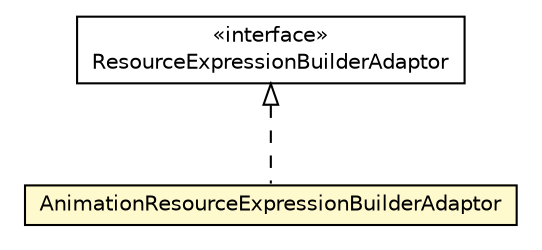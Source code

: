 #!/usr/local/bin/dot
#
# Class diagram 
# Generated by UMLGraph version 5.1 (http://www.umlgraph.org/)
#

digraph G {
	edge [fontname="Helvetica",fontsize=10,labelfontname="Helvetica",labelfontsize=10];
	node [fontname="Helvetica",fontsize=10,shape=plaintext];
	nodesep=0.25;
	ranksep=0.5;
	// org.androidtransfuse.gen.variableBuilder.resource.ResourceExpressionBuilderAdaptor
	c84570 [label=<<table title="org.androidtransfuse.gen.variableBuilder.resource.ResourceExpressionBuilderAdaptor" border="0" cellborder="1" cellspacing="0" cellpadding="2" port="p" href="./ResourceExpressionBuilderAdaptor.html">
		<tr><td><table border="0" cellspacing="0" cellpadding="1">
<tr><td align="center" balign="center"> &#171;interface&#187; </td></tr>
<tr><td align="center" balign="center"> ResourceExpressionBuilderAdaptor </td></tr>
		</table></td></tr>
		</table>>, fontname="Helvetica", fontcolor="black", fontsize=10.0];
	// org.androidtransfuse.gen.variableBuilder.resource.AnimationResourceExpressionBuilderAdaptor
	c84573 [label=<<table title="org.androidtransfuse.gen.variableBuilder.resource.AnimationResourceExpressionBuilderAdaptor" border="0" cellborder="1" cellspacing="0" cellpadding="2" port="p" bgcolor="lemonChiffon" href="./AnimationResourceExpressionBuilderAdaptor.html">
		<tr><td><table border="0" cellspacing="0" cellpadding="1">
<tr><td align="center" balign="center"> AnimationResourceExpressionBuilderAdaptor </td></tr>
		</table></td></tr>
		</table>>, fontname="Helvetica", fontcolor="black", fontsize=10.0];
	//org.androidtransfuse.gen.variableBuilder.resource.AnimationResourceExpressionBuilderAdaptor implements org.androidtransfuse.gen.variableBuilder.resource.ResourceExpressionBuilderAdaptor
	c84570:p -> c84573:p [dir=back,arrowtail=empty,style=dashed];
}

